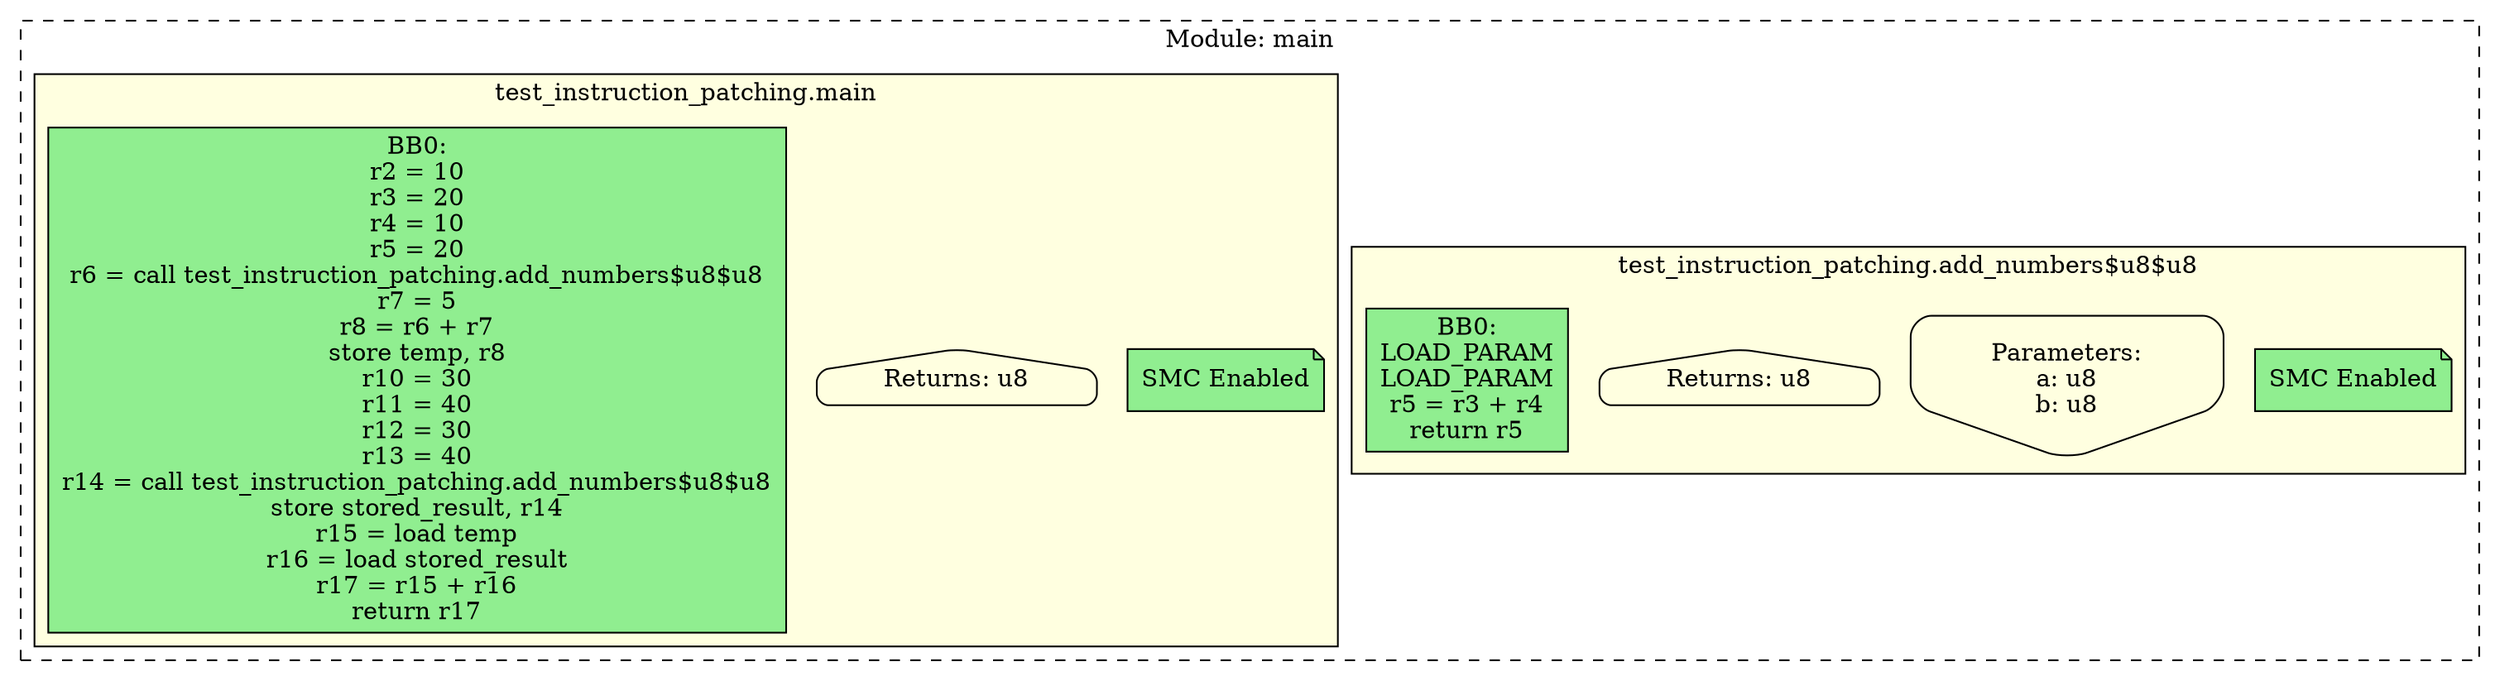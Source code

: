 digraph MinZ_MIR {
  rankdir=TB;
  node [shape=box, style=rounded];

  // Module: main
  subgraph cluster_module {
    label="Module: main";
    style=dashed;

    // Function: test_instruction_patching.add_numbers$u8$u8
    subgraph cluster_func_0 {
      label="test_instruction_patching.add_numbers$u8$u8";
      style=filled;
      fillcolor=lightyellow;
      "func_0_meta" [label="SMC Enabled", shape=note, style=filled, fillcolor=lightgreen];
      "func_0_params" [label="Parameters:\na: u8\nb: u8", shape=invhouse];
      "func_0_return" [label="Returns: u8", shape=house];
      "func_0_bb0" [label="BB0:\nLOAD_PARAM\nLOAD_PARAM\nr5 = r3 + r4\nreturn r5\n", style=filled, fillcolor=lightgreen];
    }

    // Function: test_instruction_patching.main
    subgraph cluster_func_1 {
      label="test_instruction_patching.main";
      style=filled;
      fillcolor=lightyellow;
      "func_1_meta" [label="SMC Enabled", shape=note, style=filled, fillcolor=lightgreen];
      "func_1_return" [label="Returns: u8", shape=house];
      "func_1_bb0" [label="BB0:\nr2 = 10\nr3 = 20\nr4 = 10\nr5 = 20\nr6 = call test_instruction_patching.add_numbers$u8$u8\nr7 = 5\nr8 = r6 + r7\nstore temp, r8\nr10 = 30\nr11 = 40\nr12 = 30\nr13 = 40\nr14 = call test_instruction_patching.add_numbers$u8$u8\nstore stored_result, r14\nr15 = load temp\nr16 = load stored_result\nr17 = r15 + r16\nreturn r17\n", style=filled, fillcolor=lightgreen];
    }

  }
}
